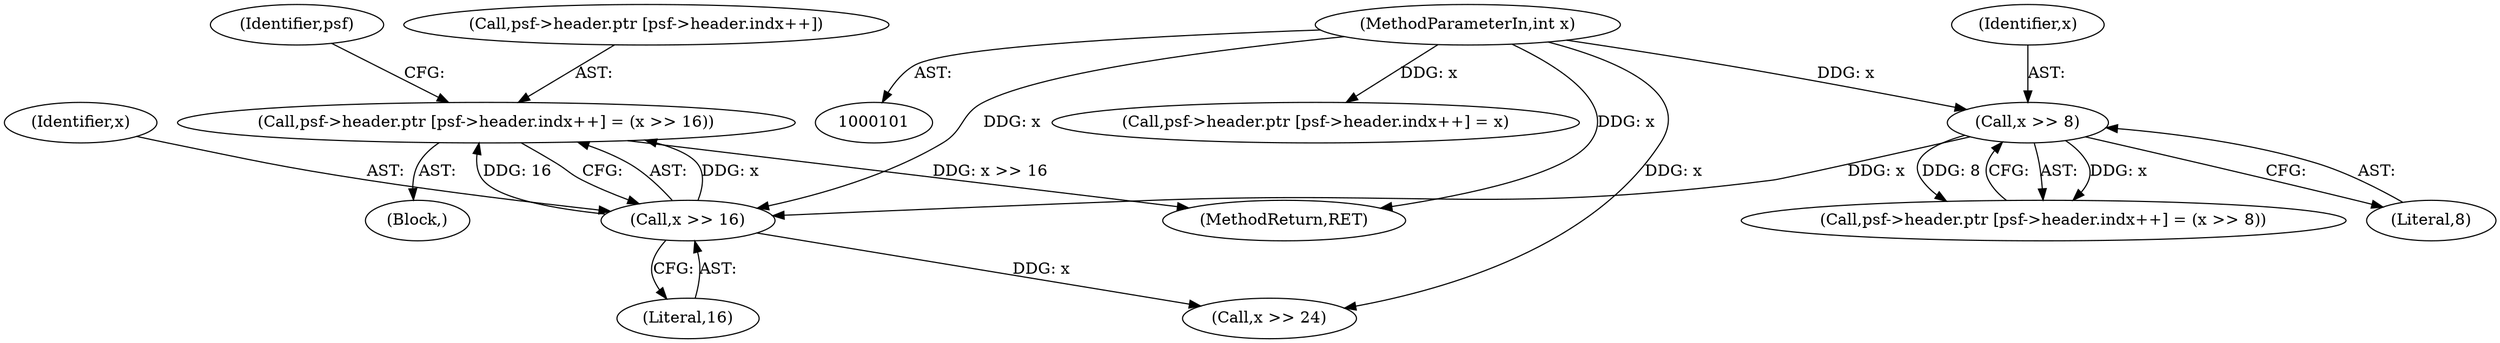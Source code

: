 digraph "0_libsndfile_708e996c87c5fae77b104ccfeb8f6db784c32074_12@array" {
"1000135" [label="(Call,psf->header.ptr [psf->header.indx++] = (x >> 16))"];
"1000148" [label="(Call,x >> 16)"];
"1000132" [label="(Call,x >> 8)"];
"1000103" [label="(MethodParameterIn,int x)"];
"1000105" [label="(Call,psf->header.ptr [psf->header.indx++] = x)"];
"1000148" [label="(Call,x >> 16)"];
"1000167" [label="(MethodReturn,RET)"];
"1000150" [label="(Literal,16)"];
"1000132" [label="(Call,x >> 8)"];
"1000155" [label="(Identifier,psf)"];
"1000149" [label="(Identifier,x)"];
"1000164" [label="(Call,x >> 24)"];
"1000135" [label="(Call,psf->header.ptr [psf->header.indx++] = (x >> 16))"];
"1000104" [label="(Block,)"];
"1000133" [label="(Identifier,x)"];
"1000136" [label="(Call,psf->header.ptr [psf->header.indx++])"];
"1000119" [label="(Call,psf->header.ptr [psf->header.indx++] = (x >> 8))"];
"1000103" [label="(MethodParameterIn,int x)"];
"1000134" [label="(Literal,8)"];
"1000135" -> "1000104"  [label="AST: "];
"1000135" -> "1000148"  [label="CFG: "];
"1000136" -> "1000135"  [label="AST: "];
"1000148" -> "1000135"  [label="AST: "];
"1000155" -> "1000135"  [label="CFG: "];
"1000135" -> "1000167"  [label="DDG: x >> 16"];
"1000148" -> "1000135"  [label="DDG: x"];
"1000148" -> "1000135"  [label="DDG: 16"];
"1000148" -> "1000150"  [label="CFG: "];
"1000149" -> "1000148"  [label="AST: "];
"1000150" -> "1000148"  [label="AST: "];
"1000132" -> "1000148"  [label="DDG: x"];
"1000103" -> "1000148"  [label="DDG: x"];
"1000148" -> "1000164"  [label="DDG: x"];
"1000132" -> "1000119"  [label="AST: "];
"1000132" -> "1000134"  [label="CFG: "];
"1000133" -> "1000132"  [label="AST: "];
"1000134" -> "1000132"  [label="AST: "];
"1000119" -> "1000132"  [label="CFG: "];
"1000132" -> "1000119"  [label="DDG: x"];
"1000132" -> "1000119"  [label="DDG: 8"];
"1000103" -> "1000132"  [label="DDG: x"];
"1000103" -> "1000101"  [label="AST: "];
"1000103" -> "1000167"  [label="DDG: x"];
"1000103" -> "1000105"  [label="DDG: x"];
"1000103" -> "1000164"  [label="DDG: x"];
}
